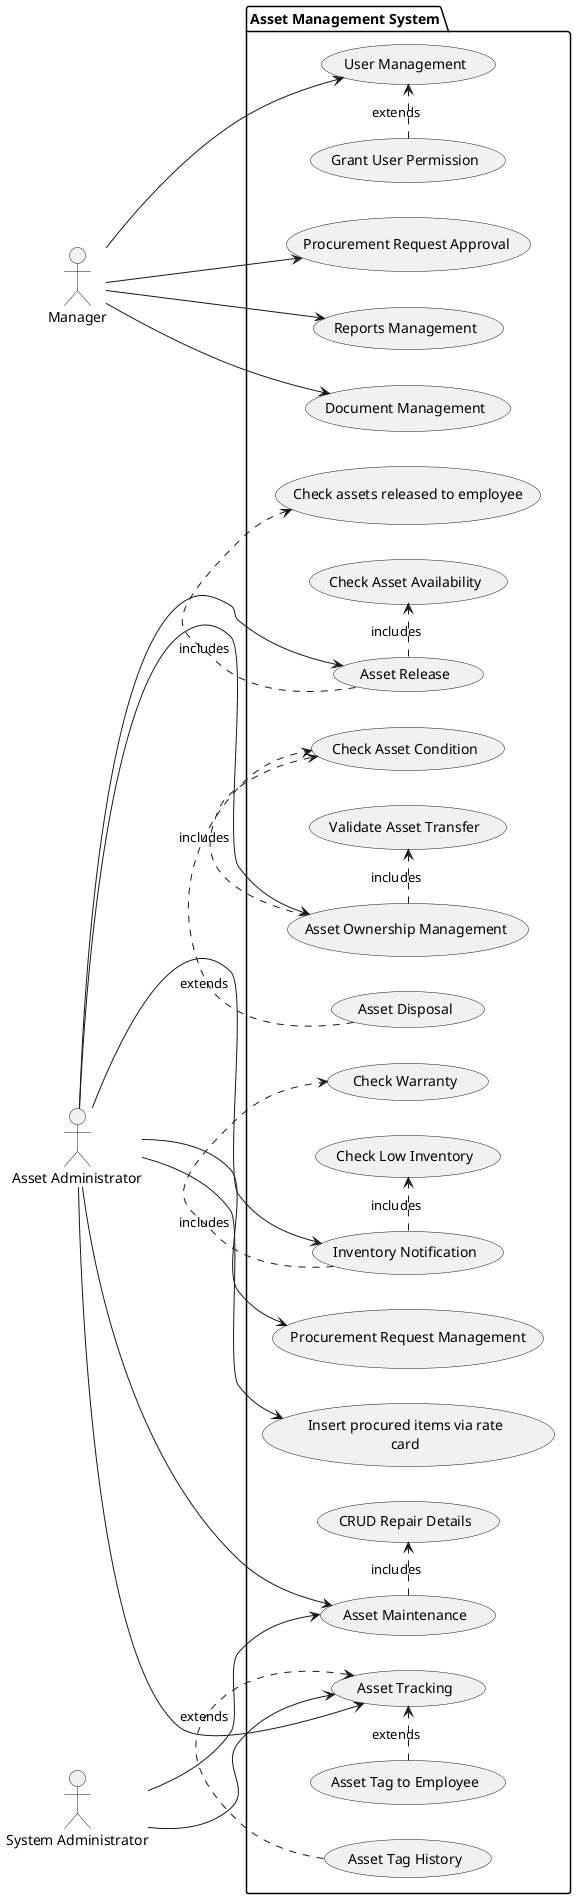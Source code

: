 @startuml OOAD

left to right direction
actor Manager
actor AssetAdministrator as "Asset Administrator"
actor SystemAdministrator as "System Administrator"

 package AMS as "Asset Management System" {
     usecase UserManagement as "User Management"
     usecase ReportsManagement as "Reports Management"
     usecase DocumentManagement as "Document Management"
     usecase ProcurementRequestApproval as "Procurement Request Approval"
     usecase ProcurementRequestManagement as "Procurement Request Management"
     usecase Insertprocureditemsviaratecard as "Insert procured items via rate
card"
     usecase AssetRelease as "Asset Release"
     usecase AssetMaintenance as "Asset Maintenance"
     usecase AssetTracking as "Asset Tracking"
     usecase GrantUserPermission as "Grant User Permission"
     usecase AssetOwnershipManagement as "Asset Ownership Management"
     usecase InventoryNotification as "Inventory Notification"
     usecase CheckAssetAvailability as "Check Asset Availability"
     usecase CheckAssetsReleasedToEmployee as "Check assets released to employee"
     usecase AssetTagHistory as "Asset Tag History"
     usecase AssetTagEmployee as "Asset Tag to Employee"
     usecase ValidAssetTransfer as "Validate Asset Transfer"
     usecase CheckAssetCondition as "Check Asset Condition"
     usecase AssetDisposal as "Asset Disposal"
     usecase CheckLowInventory as "Check Low Inventory"
     usecase CheckWarranty as "Check Warranty"
     usecase RepairDetails as "CRUD Repair Details"
 }

Manager --> UserManagement
GrantUserPermission .> UserManagement :extends
Manager --> ReportsManagement
Manager --> DocumentManagement
Manager --> ProcurementRequestApproval
AssetAdministrator --> ProcurementRequestManagement
AssetAdministrator --> Insertprocureditemsviaratecard
AssetAdministrator --> AssetRelease
AssetRelease .> CheckAssetAvailability :includes
AssetRelease .> CheckAssetsReleasedToEmployee :includes
AssetAdministrator --> AssetMaintenance
AssetAdministrator --> AssetTracking
AssetTagHistory .> AssetTracking :extends
AssetTagEmployee .> AssetTracking :extends
AssetAdministrator --> AssetOwnershipManagement
AssetOwnershipManagement .> ValidAssetTransfer :includes
AssetOwnershipManagement .> CheckAssetCondition :includes
AssetDisposal .> CheckAssetCondition :extends
AssetAdministrator --> InventoryNotification
InventoryNotification .> CheckLowInventory :includes
InventoryNotification .> CheckWarranty :includes
AssetMaintenance .> RepairDetails :includes
SystemAdministrator -d-> AssetMaintenance
SystemAdministrator -d-> AssetTracking


@enduml